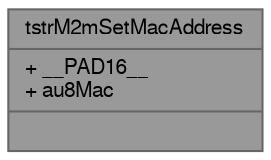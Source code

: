 digraph "tstrM2mSetMacAddress"
{
 // LATEX_PDF_SIZE
  bgcolor="transparent";
  edge [fontname=FreeSans,fontsize=10,labelfontname=FreeSans,labelfontsize=10];
  node [fontname=FreeSans,fontsize=10,shape=box,height=0.2,width=0.4];
  Node1 [shape=record,label="{tstrM2mSetMacAddress\n|+ __PAD16__\l+ au8Mac\l|}",height=0.2,width=0.4,color="gray40", fillcolor="grey60", style="filled", fontcolor="black",tooltip="Sets the MAC address from application. The WINC load the mac address from the effuse by default to th..."];
}
